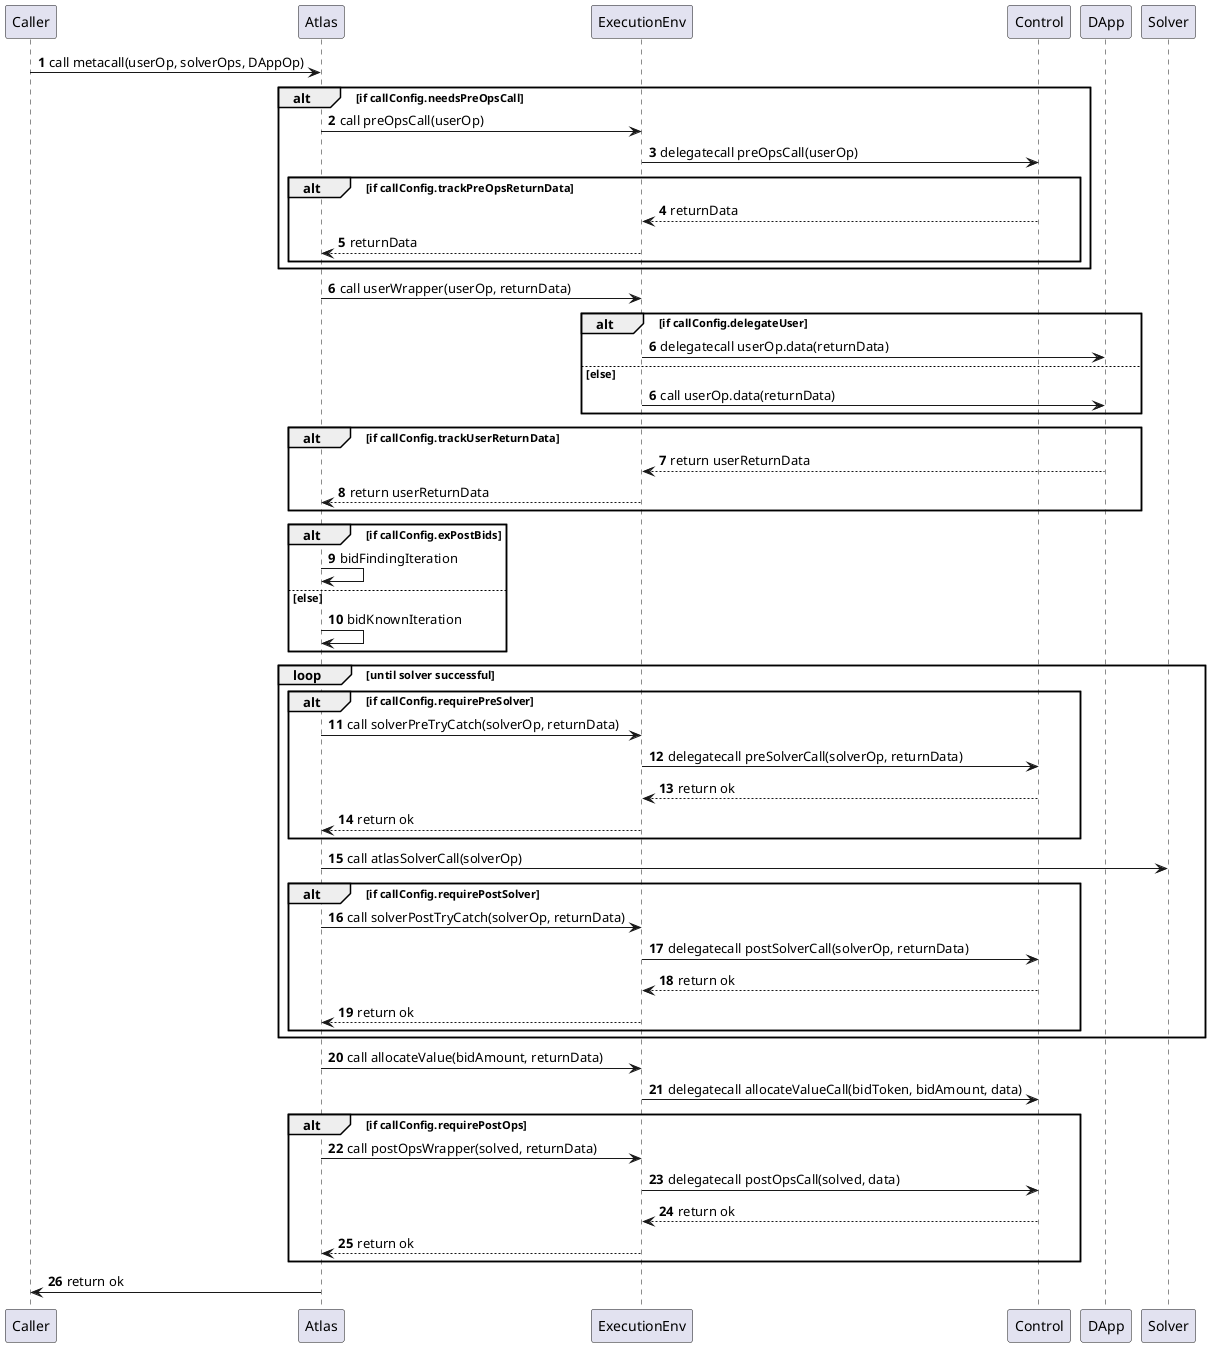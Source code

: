 @startuml atlas-control-flow

Participant Caller
Participant Atlas
Participant ExecutionEnv
Participant Control
Participant DApp
Participant Solver

autonumber

Caller -> Atlas: call metacall(userOp, solverOps, DAppOp)

alt if callConfig.needsPreOpsCall
  Atlas -> ExecutionEnv: call preOpsCall(userOp)
  ExecutionEnv -> Control: delegatecall preOpsCall(userOp)
  alt if callConfig.trackPreOpsReturnData
    Control --> ExecutionEnv: returnData
    ExecutionEnv --> Atlas: returnData 
  end
end

Atlas -> ExecutionEnv: call userWrapper(userOp, returnData)

alt if callConfig.delegateUser
  autonumber 6
  ExecutionEnv -> DApp: delegatecall userOp.data(returnData)
else else
  autonumber 6
  ExecutionEnv -> DApp: call userOp.data(returnData)
end

alt if callConfig.trackUserReturnData
  DApp --> ExecutionEnv: return userReturnData
  ExecutionEnv --> Atlas: return userReturnData
end

alt if callConfig.exPostBids
  Atlas -> Atlas: bidFindingIteration
else else
  Atlas -> Atlas: bidKnownIteration
end

loop until solver successful

  alt if callConfig.requirePreSolver
    Atlas -> ExecutionEnv: call solverPreTryCatch(solverOp, returnData)
    ExecutionEnv -> Control: delegatecall preSolverCall(solverOp, returnData)
    Control --> ExecutionEnv: return ok
    ExecutionEnv --> Atlas: return ok
  end

  Atlas -> Solver: call atlasSolverCall(solverOp)

  alt if callConfig.requirePostSolver
    Atlas -> ExecutionEnv: call solverPostTryCatch(solverOp, returnData)
    ExecutionEnv -> Control: delegatecall postSolverCall(solverOp, returnData)
    Control --> ExecutionEnv: return ok
    ExecutionEnv --> Atlas: return ok
  end
end

Atlas -> ExecutionEnv: call allocateValue(bidAmount, returnData)
ExecutionEnv -> Control: delegatecall allocateValueCall(bidToken, bidAmount, data)

alt if callConfig.requirePostOps
  Atlas -> ExecutionEnv: call postOpsWrapper(solved, returnData)
  ExecutionEnv -> Control: delegatecall postOpsCall(solved, data)
  Control --> ExecutionEnv: return ok
  ExecutionEnv --> Atlas: return ok
end

Atlas -> Caller: return ok

@enduml